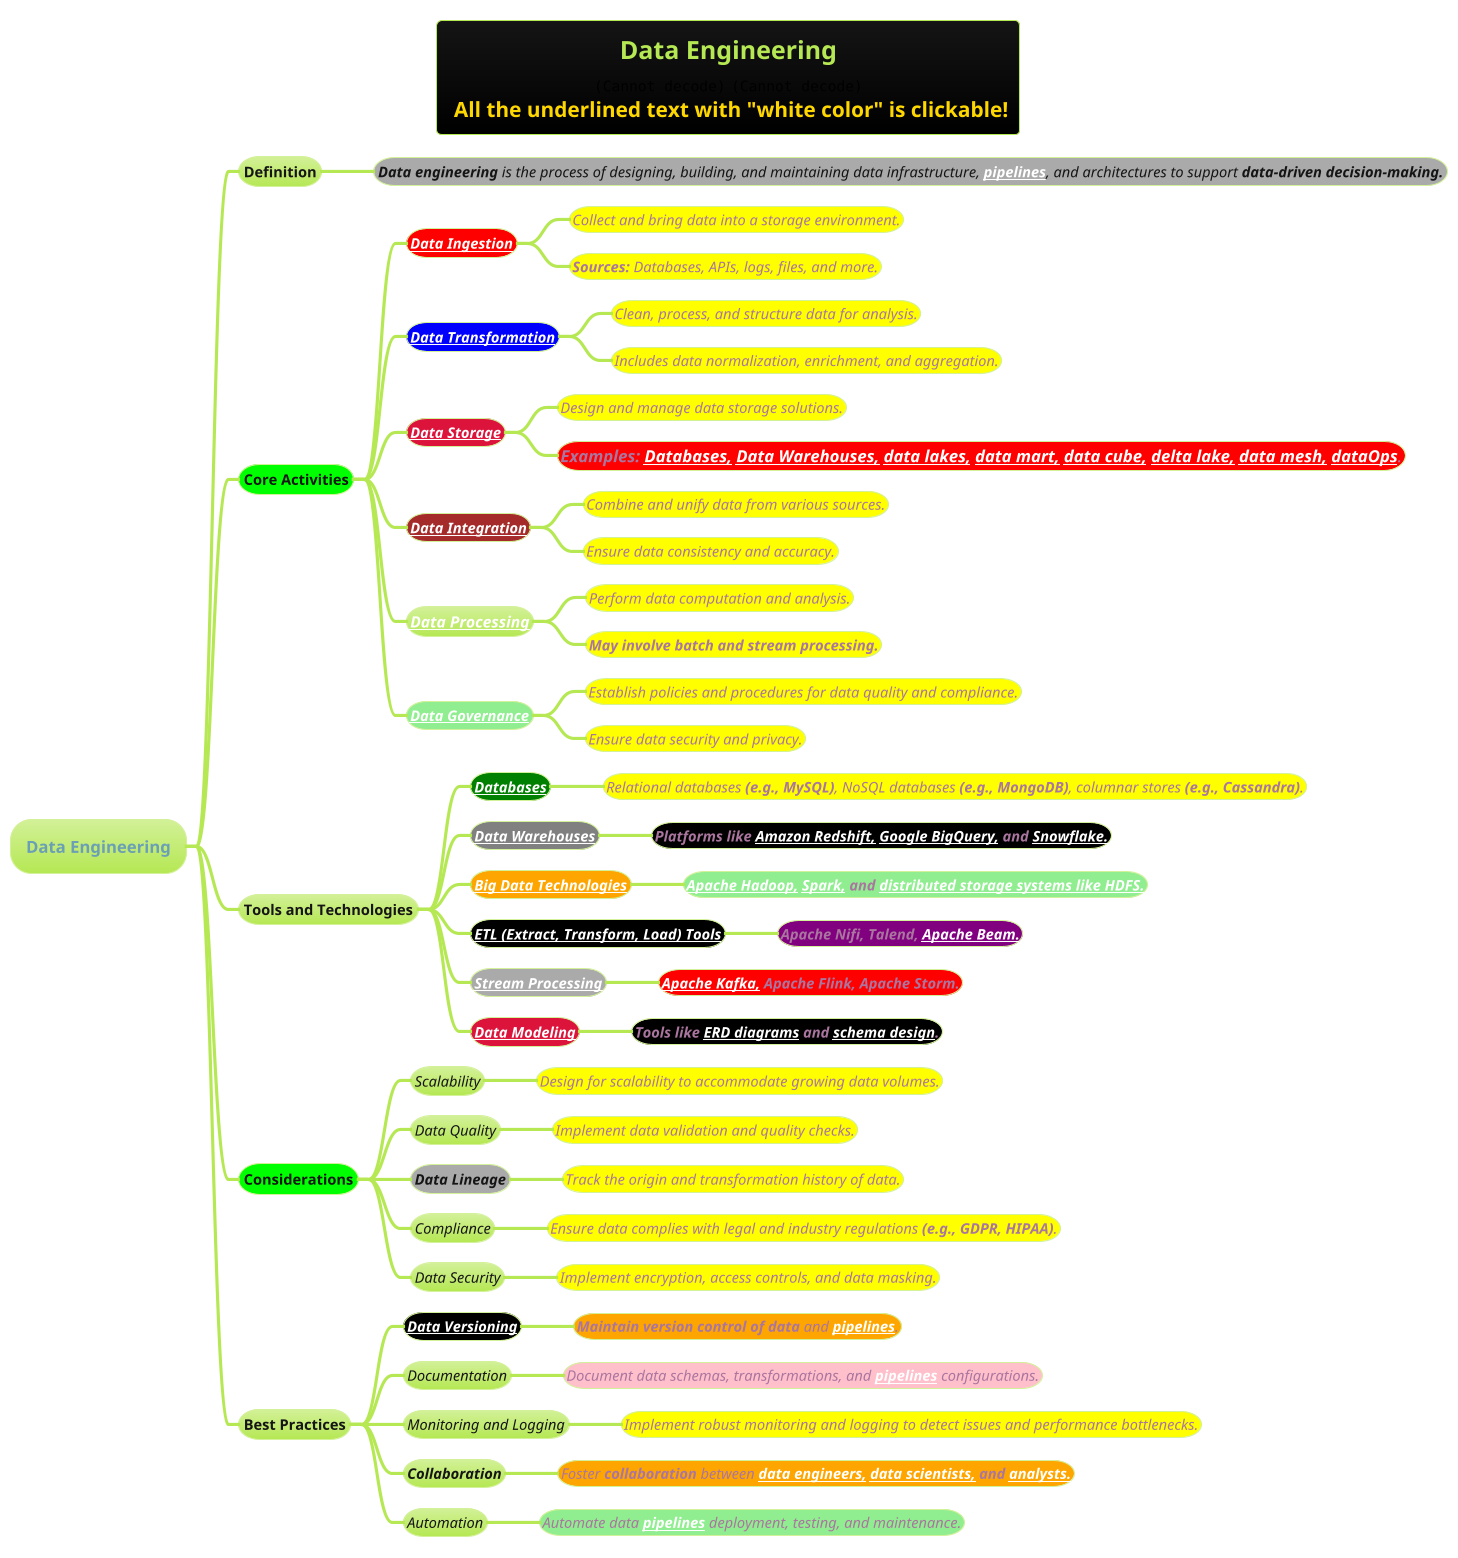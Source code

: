 @startmindmap
title =Data Engineering\n<img:images/img.png> <img:images/img_1.png>\n <color #gold>All the underlined text with "white color" is clickable!
!theme hacker

* Data Engineering
** Definition
***[#a] ====<size:14>**Data engineering** is the process of designing, building, and maintaining data infrastructure, **[[data-pipeline/advanced-data-pipeline.puml pipelines]]**, and architectures to support **data-driven decision-making.**

**[#lime] Core Activities
***[#red] ====<size:14>**[[data-pipeline/Data-Ingestion.puml Data Ingestion]]**
****[#yellow] ====<size:14>Collect and bring data into a storage environment.
****[#yellow] ====<size:14>**Sources:** Databases, APIs, logs, files, and more.

***[#blue] ====<size:14>**[[data-preprocessing-(or-wrangling)/Data-Preprocessing.puml Data Transformation]]**
****[#yellow] ====<size:14>Clean, process, and structure data for analysis.
****[#yellow] ====<size:14>Includes data normalization, enrichment, and aggregation.

***[#crimson] ====<size:14>**[[data-storage-and-management/Data-Lake-vs-Data-Warehouse.puml Data Storage]]**
****[#yellow] ====<size:14>Design and manage data storage solutions.
****[#red] ====<size:16>**Examples:** **[[../../../books/1-books-backlog/DBMS/dbms.puml Databases,]]** **[[data-storage-and-management/Data-Warehouse.puml Data Warehouses,]]** **[[data-storage-and-management/Data-Lake.puml data lakes,]]** **[[data-storage-and-management/Data-mart.puml data mart,]]** **[[data-storage-and-management/Data-Cube.puml data cube,]]** **[[data-storage-and-management/Delta-Lake.puml delta lake,]]** **[[data-storage-and-management/Data-Mesh.puml data mesh,]]** **[[data-storage-and-management/DataOps.puml dataOps]]**.

***[#brown] ====<size:14>**[[data-preprocessing-(or-wrangling)/4-Data-Integration Data Integration]]**
****[#yellow] ====<size:14>Combine and unify data from various sources.
****[#yellow] ====<size:14>Ensure data consistency and accuracy.

*** ====<size:15>**[[Data-Processing.puml Data Processing]]**
****[#yellow] ====<size:14>Perform data computation and analysis.
****[#yellow] ====<size:14>**May involve batch and stream processing.**

***[#lightgreen] ====<size:14>**[[Data-Governance.puml Data Governance]]**
****[#yellow] ====<size:14>Establish policies and procedures for data quality and compliance.
****[#yellow] ====<size:14>Ensure data security and privacy.

** Tools and Technologies
***[#green] ====<size:14>**[[../../../books/1-books-backlog/DBMS/Designing-Data-Intensive-Applications.puml Databases]]**
****[#yellow] ====<size:14>Relational databases **(e.g., MySQL)**, NoSQL databases **(e.g., MongoDB)**, columnar stores **(e.g., Cassandra)**.

***[#grey] ====<size:14>**[[data-storage-and-management/Data-Warehouse.puml Data Warehouses]]**
****[#black] ====<size:14>**Platforms like** **[[../../../cloud-computing/AWS-Cloud/Amazon-Redshift.puml Amazon Redshift,]]** **[[../../Apache-Big-Data-Ecosystem/Google-BigQuery.puml Google BigQuery,]] and** **[[../../Apache-Big-Data-Ecosystem/Snowflake.puml Snowflake.]]**

***[#orange] ====<size:14>**[[../../Apache-Big-Data-Ecosystem/1-Apache-Big-Data-Ecosystem.puml Big Data Technologies]]**
****[#lightgreen] ====<size:14>**[[../../Apache-Big-Data-Ecosystem/Hadoop.puml Apache Hadoop,]]** **[[../../Apache-Big-Data-Ecosystem/Apache-Spark.puml Spark,]] and** **[[../../Apache-Big-Data-Ecosystem/Hadoop-Distributed-File-System-(HDFS).puml distributed storage systems like HDFS.]]**

***[#black] ====<size:14>**[[../data-or-database-migration/Data-Migration-Strategies/ETL-(Extract-Transform-Load)-Strategy.puml ETL (Extract, Transform, Load) Tools]]**
****[#purple] ====<size:14>**Apache Nifi, Talend,** **[[../../Apache-Big-Data-Ecosystem/Apache-Beam.puml Apache Beam.]]**

***[#aaaaaa] ====<size:14>**[[data-pipeline/Stream-Processing-vs-Batch-Processing.puml Stream Processing]]**
****[#red] ====<size:14>**[[../../Apache-Big-Data-Ecosystem/apache-kafka.puml Apache Kafka,]]** **Apache Flink, Apache Storm.**

***[#crimson] ====<size:14>**[[data-storage-and-management/modeling-methodology/Data-Modeling.puml Data Modeling]]**
****[#black] ====<size:14>**Tools like [[../../../books/1-books-backlog/DBMS/erd-normalization.puml ERD diagrams]] and** **[[Schema-Design.puml schema design]].**

**[#lime] Considerations
*** ====<size:14>Scalability
****[#yellow] ====<size:14>Design for scalability to accommodate growing data volumes.

*** ====<size:14>Data Quality
****[#yellow] ====<size:14>Implement data validation and quality checks.

***[#a] ====<size:14>**Data Lineage**
****[#yellow] ====<size:14>Track the origin and transformation history of data.

*** ====<size:14>Compliance
****[#yellow] ====<size:14>Ensure data complies with legal and industry regulations **(e.g., GDPR, HIPAA)**.

*** ====<size:14>Data Security
****[#yellow] ====<size:14>Implement encryption, access controls, and data masking.

** Best Practices
***[#black] ====<size:14>**[[Data-Versioning.puml Data Versioning]]**
****[#orange] ====<size:14>**Maintain version control of data** and **[[data-pipeline/advanced-data-pipeline.puml pipelines]]**.

*** ====<size:14>Documentation
****[#pink] ====<size:14>Document data schemas, transformations, and **[[data-pipeline/advanced-data-pipeline.puml pipelines]]** configurations.

*** ====<size:14>Monitoring and Logging
****[#yellow] ====<size:14>Implement robust monitoring and logging to detect issues and performance bottlenecks.

*** ====<size:14>**Collaboration**
****[#orange] ====<size:14>Foster **collaboration** between **[[../11-key-areas-of-Data-Management-and-specific-data-roles/Data-Engineer.puml data engineers,]]** **[[../11-key-areas-of-Data-Management-and-specific-data-roles/Data-Scientist.puml data scientists,]] and** **[[../11-key-areas-of-Data-Management-and-specific-data-roles/Business-Analyst-vs-Data-Analyst.puml analysts.]]**

*** ====<size:14>Automation
****[#lightgreen] ====<size:14>Automate data **[[data-pipeline/advanced-data-pipeline.puml pipelines]]** deployment, testing, and maintenance.

@endmindmap
